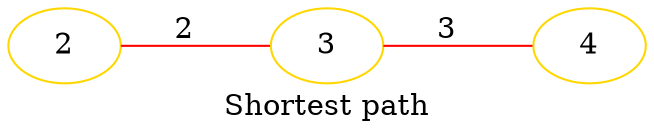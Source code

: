 graph _shortestPath{
	nodesep = 0.7
	layout = circo
	node[color = gold]
	edge[color = red]
	label = "Shortest path"
	subgraph cluster_1{
		margin = 15
		2--3[label = "2"]
		3--4[label = "3"]
	}
}
